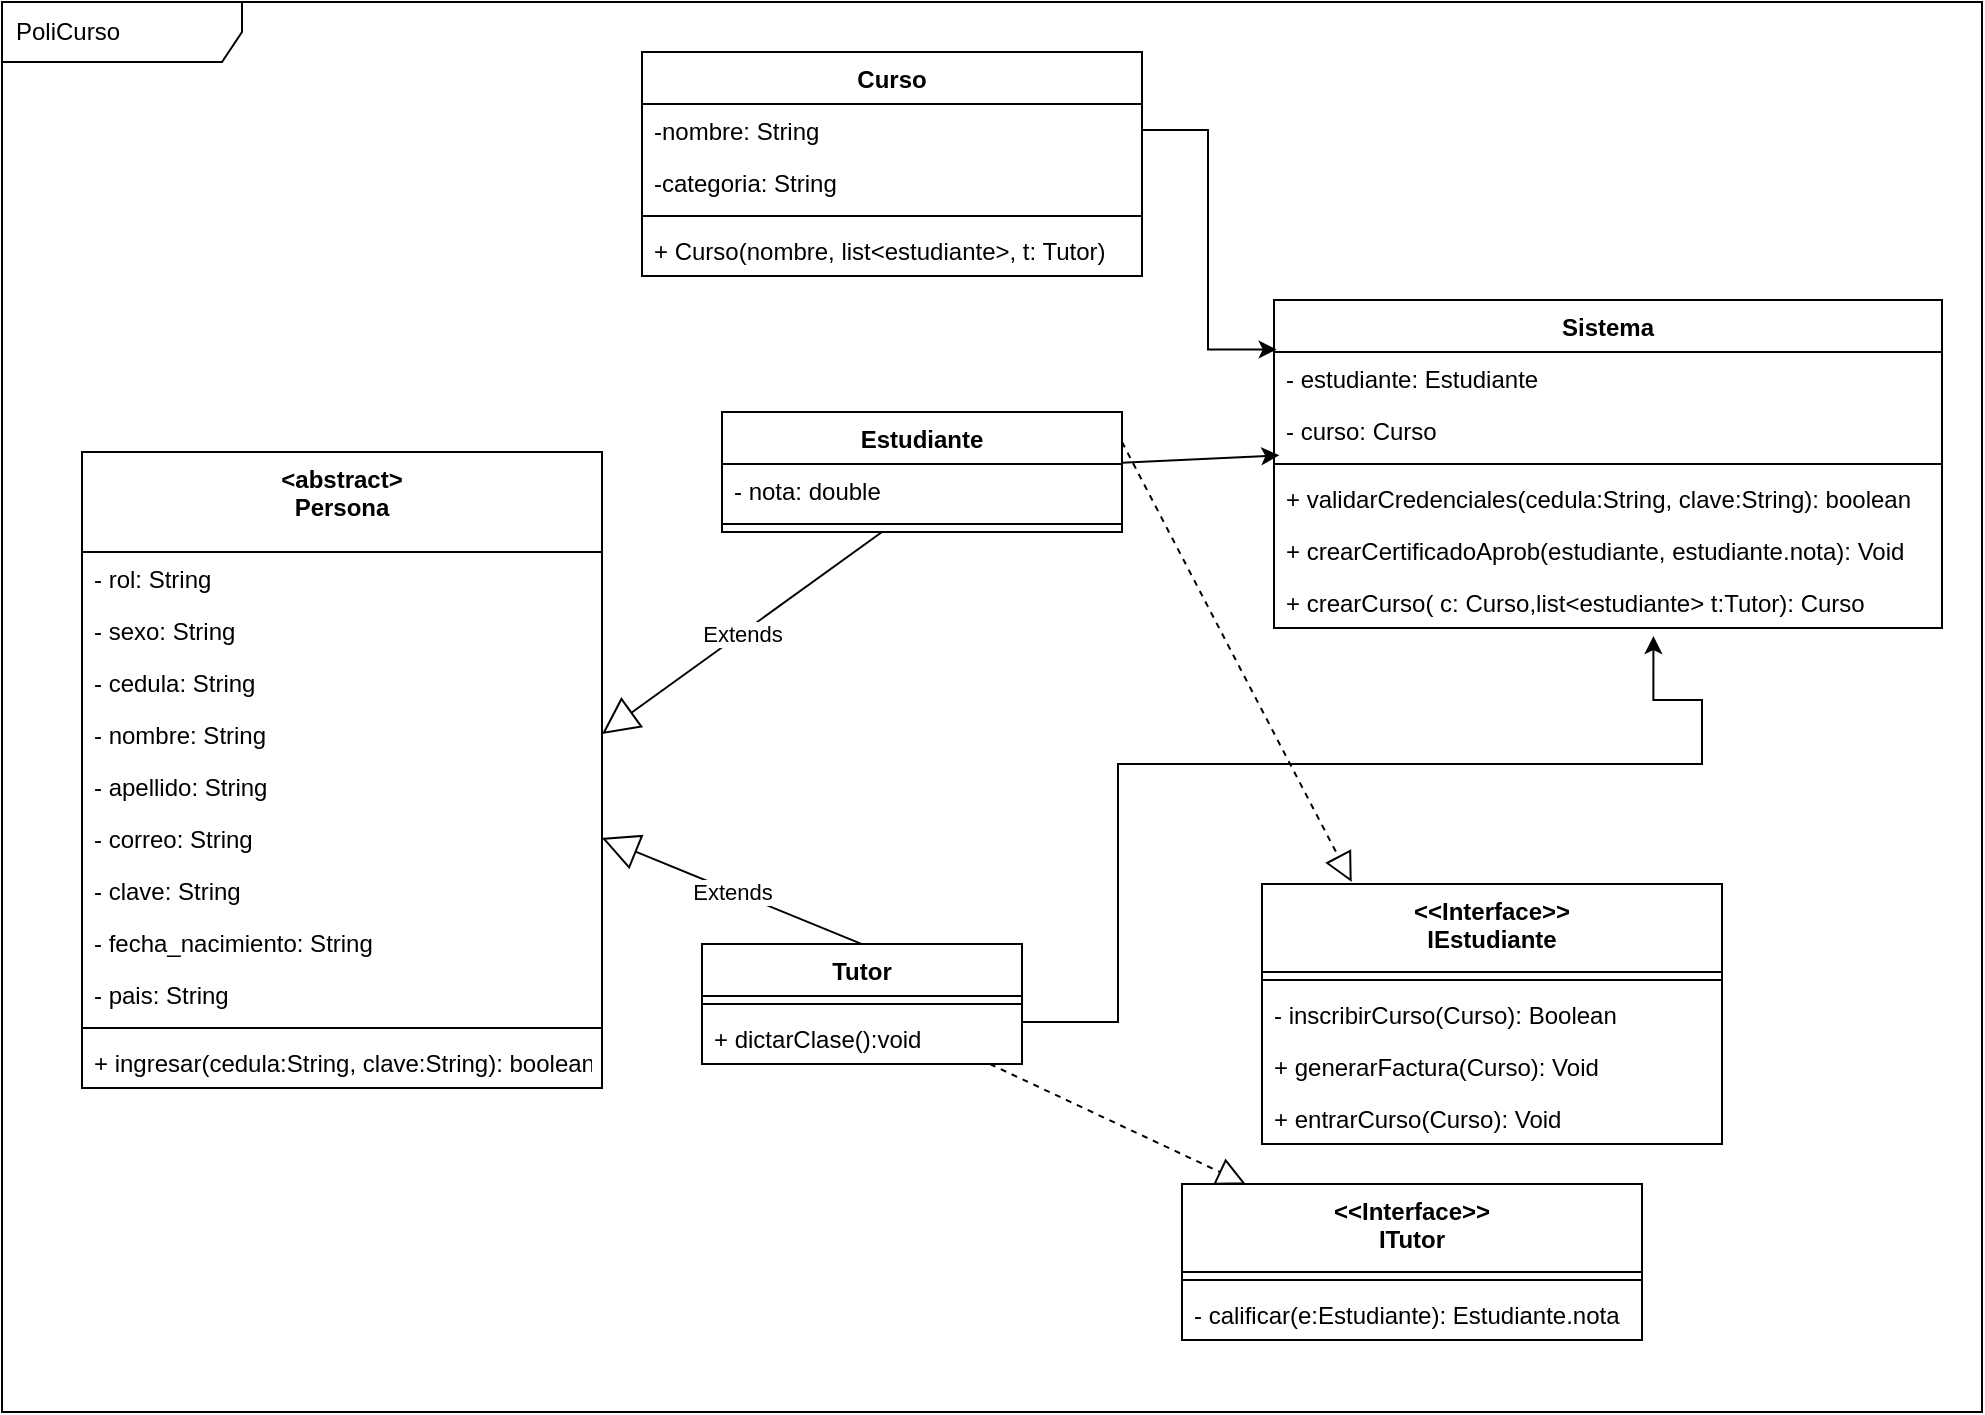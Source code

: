 <mxfile>
    <diagram id="8V1as0dggFW01nPwuWQL" name="Page-1">
        <mxGraphModel dx="2079" dy="1038" grid="1" gridSize="10" guides="1" tooltips="1" connect="1" arrows="1" fold="1" page="1" pageScale="1" pageWidth="850" pageHeight="1100" math="0" shadow="0">
            <root>
                <mxCell id="0"/>
                <mxCell id="1" parent="0"/>
                <mxCell id="55" value="&lt;abstract&gt;&#10;Persona" style="swimlane;fontStyle=1;align=center;verticalAlign=top;childLayout=stackLayout;horizontal=1;startSize=50;horizontalStack=0;resizeParent=1;resizeParentMax=0;resizeLast=0;collapsible=1;marginBottom=0;" vertex="1" parent="1">
                    <mxGeometry x="-130" y="240" width="260" height="318" as="geometry"/>
                </mxCell>
                <mxCell id="56" value="- rol: String" style="text;strokeColor=none;fillColor=none;align=left;verticalAlign=top;spacingLeft=4;spacingRight=4;overflow=hidden;rotatable=0;points=[[0,0.5],[1,0.5]];portConstraint=eastwest;" vertex="1" parent="55">
                    <mxGeometry y="50" width="260" height="26" as="geometry"/>
                </mxCell>
                <mxCell id="59" value="- sexo: String" style="text;strokeColor=none;fillColor=none;align=left;verticalAlign=top;spacingLeft=4;spacingRight=4;overflow=hidden;rotatable=0;points=[[0,0.5],[1,0.5]];portConstraint=eastwest;" vertex="1" parent="55">
                    <mxGeometry y="76" width="260" height="26" as="geometry"/>
                </mxCell>
                <mxCell id="60" value="- cedula: String" style="text;strokeColor=none;fillColor=none;align=left;verticalAlign=top;spacingLeft=4;spacingRight=4;overflow=hidden;rotatable=0;points=[[0,0.5],[1,0.5]];portConstraint=eastwest;" vertex="1" parent="55">
                    <mxGeometry y="102" width="260" height="26" as="geometry"/>
                </mxCell>
                <mxCell id="61" value="- nombre: String" style="text;strokeColor=none;fillColor=none;align=left;verticalAlign=top;spacingLeft=4;spacingRight=4;overflow=hidden;rotatable=0;points=[[0,0.5],[1,0.5]];portConstraint=eastwest;" vertex="1" parent="55">
                    <mxGeometry y="128" width="260" height="26" as="geometry"/>
                </mxCell>
                <mxCell id="62" value="- apellido: String" style="text;strokeColor=none;fillColor=none;align=left;verticalAlign=top;spacingLeft=4;spacingRight=4;overflow=hidden;rotatable=0;points=[[0,0.5],[1,0.5]];portConstraint=eastwest;" vertex="1" parent="55">
                    <mxGeometry y="154" width="260" height="26" as="geometry"/>
                </mxCell>
                <mxCell id="63" value="- correo: String" style="text;strokeColor=none;fillColor=none;align=left;verticalAlign=top;spacingLeft=4;spacingRight=4;overflow=hidden;rotatable=0;points=[[0,0.5],[1,0.5]];portConstraint=eastwest;" vertex="1" parent="55">
                    <mxGeometry y="180" width="260" height="26" as="geometry"/>
                </mxCell>
                <mxCell id="64" value="- clave: String" style="text;strokeColor=none;fillColor=none;align=left;verticalAlign=top;spacingLeft=4;spacingRight=4;overflow=hidden;rotatable=0;points=[[0,0.5],[1,0.5]];portConstraint=eastwest;" vertex="1" parent="55">
                    <mxGeometry y="206" width="260" height="26" as="geometry"/>
                </mxCell>
                <mxCell id="65" value="- fecha_nacimiento: String" style="text;strokeColor=none;fillColor=none;align=left;verticalAlign=top;spacingLeft=4;spacingRight=4;overflow=hidden;rotatable=0;points=[[0,0.5],[1,0.5]];portConstraint=eastwest;" vertex="1" parent="55">
                    <mxGeometry y="232" width="260" height="26" as="geometry"/>
                </mxCell>
                <mxCell id="66" value="- pais: String" style="text;strokeColor=none;fillColor=none;align=left;verticalAlign=top;spacingLeft=4;spacingRight=4;overflow=hidden;rotatable=0;points=[[0,0.5],[1,0.5]];portConstraint=eastwest;" vertex="1" parent="55">
                    <mxGeometry y="258" width="260" height="26" as="geometry"/>
                </mxCell>
                <mxCell id="57" value="" style="line;strokeWidth=1;fillColor=none;align=left;verticalAlign=middle;spacingTop=-1;spacingLeft=3;spacingRight=3;rotatable=0;labelPosition=right;points=[];portConstraint=eastwest;strokeColor=inherit;" vertex="1" parent="55">
                    <mxGeometry y="284" width="260" height="8" as="geometry"/>
                </mxCell>
                <mxCell id="58" value="+ ingresar(cedula:String, clave:String): boolean" style="text;strokeColor=none;fillColor=none;align=left;verticalAlign=top;spacingLeft=4;spacingRight=4;overflow=hidden;rotatable=0;points=[[0,0.5],[1,0.5]];portConstraint=eastwest;" vertex="1" parent="55">
                    <mxGeometry y="292" width="260" height="26" as="geometry"/>
                </mxCell>
                <mxCell id="103" style="edgeStyle=none;html=1;entryX=0.008;entryY=0.987;entryDx=0;entryDy=0;entryPerimeter=0;endArrow=classic;endFill=1;" edge="1" parent="1" source="72" target="109">
                    <mxGeometry relative="1" as="geometry"/>
                </mxCell>
                <mxCell id="72" value="Estudiante" style="swimlane;fontStyle=1;align=center;verticalAlign=top;childLayout=stackLayout;horizontal=1;startSize=26;horizontalStack=0;resizeParent=1;resizeParentMax=0;resizeLast=0;collapsible=1;marginBottom=0;" vertex="1" parent="1">
                    <mxGeometry x="190" y="220.0" width="200" height="60" as="geometry"/>
                </mxCell>
                <mxCell id="73" value="- nota: double" style="text;strokeColor=none;fillColor=none;align=left;verticalAlign=top;spacingLeft=4;spacingRight=4;overflow=hidden;rotatable=0;points=[[0,0.5],[1,0.5]];portConstraint=eastwest;" vertex="1" parent="72">
                    <mxGeometry y="26" width="200" height="26" as="geometry"/>
                </mxCell>
                <mxCell id="74" value="" style="line;strokeWidth=1;fillColor=none;align=left;verticalAlign=middle;spacingTop=-1;spacingLeft=3;spacingRight=3;rotatable=0;labelPosition=right;points=[];portConstraint=eastwest;strokeColor=inherit;" vertex="1" parent="72">
                    <mxGeometry y="52" width="200" height="8" as="geometry"/>
                </mxCell>
                <mxCell id="83" value="Tutor" style="swimlane;fontStyle=1;align=center;verticalAlign=top;childLayout=stackLayout;horizontal=1;startSize=26;horizontalStack=0;resizeParent=1;resizeParentMax=0;resizeLast=0;collapsible=1;marginBottom=0;" vertex="1" parent="1">
                    <mxGeometry x="180" y="486.04" width="160" height="60" as="geometry"/>
                </mxCell>
                <mxCell id="85" value="" style="line;strokeWidth=1;fillColor=none;align=left;verticalAlign=middle;spacingTop=-1;spacingLeft=3;spacingRight=3;rotatable=0;labelPosition=right;points=[];portConstraint=eastwest;strokeColor=inherit;" vertex="1" parent="83">
                    <mxGeometry y="26" width="160" height="8" as="geometry"/>
                </mxCell>
                <mxCell id="130" value="+ dictarClase():void" style="text;strokeColor=none;fillColor=none;align=left;verticalAlign=top;spacingLeft=4;spacingRight=4;overflow=hidden;rotatable=0;points=[[0,0.5],[1,0.5]];portConstraint=eastwest;" vertex="1" parent="83">
                    <mxGeometry y="34" width="160" height="26" as="geometry"/>
                </mxCell>
                <mxCell id="88" value="Curso" style="swimlane;fontStyle=1;align=center;verticalAlign=top;childLayout=stackLayout;horizontal=1;startSize=26;horizontalStack=0;resizeParent=1;resizeParentMax=0;resizeLast=0;collapsible=1;marginBottom=0;" vertex="1" parent="1">
                    <mxGeometry x="150" y="40" width="250" height="112" as="geometry"/>
                </mxCell>
                <mxCell id="89" value="-nombre: String" style="text;strokeColor=none;fillColor=none;align=left;verticalAlign=top;spacingLeft=4;spacingRight=4;overflow=hidden;rotatable=0;points=[[0,0.5],[1,0.5]];portConstraint=eastwest;" vertex="1" parent="88">
                    <mxGeometry y="26" width="250" height="26" as="geometry"/>
                </mxCell>
                <mxCell id="116" value="-categoria: String" style="text;strokeColor=none;fillColor=none;align=left;verticalAlign=top;spacingLeft=4;spacingRight=4;overflow=hidden;rotatable=0;points=[[0,0.5],[1,0.5]];portConstraint=eastwest;" vertex="1" parent="88">
                    <mxGeometry y="52" width="250" height="26" as="geometry"/>
                </mxCell>
                <mxCell id="90" value="" style="line;strokeWidth=1;fillColor=none;align=left;verticalAlign=middle;spacingTop=-1;spacingLeft=3;spacingRight=3;rotatable=0;labelPosition=right;points=[];portConstraint=eastwest;strokeColor=inherit;" vertex="1" parent="88">
                    <mxGeometry y="78" width="250" height="8" as="geometry"/>
                </mxCell>
                <mxCell id="91" value="+ Curso(nombre, list&lt;estudiante&gt;, t: Tutor)" style="text;strokeColor=none;fillColor=none;align=left;verticalAlign=top;spacingLeft=4;spacingRight=4;overflow=hidden;rotatable=0;points=[[0,0.5],[1,0.5]];portConstraint=eastwest;" vertex="1" parent="88">
                    <mxGeometry y="86" width="250" height="26" as="geometry"/>
                </mxCell>
                <mxCell id="99" value="Sistema" style="swimlane;fontStyle=1;align=center;verticalAlign=top;childLayout=stackLayout;horizontal=1;startSize=26;horizontalStack=0;resizeParent=1;resizeParentMax=0;resizeLast=0;collapsible=1;marginBottom=0;" vertex="1" parent="1">
                    <mxGeometry x="466" y="164" width="334" height="164" as="geometry"/>
                </mxCell>
                <mxCell id="100" value="- estudiante: Estudiante" style="text;strokeColor=none;fillColor=none;align=left;verticalAlign=top;spacingLeft=4;spacingRight=4;overflow=hidden;rotatable=0;points=[[0,0.5],[1,0.5]];portConstraint=eastwest;" vertex="1" parent="99">
                    <mxGeometry y="26" width="334" height="26" as="geometry"/>
                </mxCell>
                <mxCell id="109" value="- curso: Curso" style="text;strokeColor=none;fillColor=none;align=left;verticalAlign=top;spacingLeft=4;spacingRight=4;overflow=hidden;rotatable=0;points=[[0,0.5],[1,0.5]];portConstraint=eastwest;" vertex="1" parent="99">
                    <mxGeometry y="52" width="334" height="26" as="geometry"/>
                </mxCell>
                <mxCell id="101" value="" style="line;strokeWidth=1;fillColor=none;align=left;verticalAlign=middle;spacingTop=-1;spacingLeft=3;spacingRight=3;rotatable=0;labelPosition=right;points=[];portConstraint=eastwest;strokeColor=inherit;" vertex="1" parent="99">
                    <mxGeometry y="78" width="334" height="8" as="geometry"/>
                </mxCell>
                <mxCell id="106" value="+ validarCredenciales(cedula:String, clave:String): boolean" style="text;strokeColor=none;fillColor=none;align=left;verticalAlign=top;spacingLeft=4;spacingRight=4;overflow=hidden;rotatable=0;points=[[0,0.5],[1,0.5]];portConstraint=eastwest;" vertex="1" parent="99">
                    <mxGeometry y="86" width="334" height="26" as="geometry"/>
                </mxCell>
                <mxCell id="107" value="+ crearCertificadoAprob(estudiante, estudiante.nota): Void" style="text;strokeColor=none;fillColor=none;align=left;verticalAlign=top;spacingLeft=4;spacingRight=4;overflow=hidden;rotatable=0;points=[[0,0.5],[1,0.5]];portConstraint=eastwest;" vertex="1" parent="99">
                    <mxGeometry y="112" width="334" height="26" as="geometry"/>
                </mxCell>
                <mxCell id="121" value="+ crearCurso( c: Curso,list&lt;estudiante&gt; t:Tutor): Curso " style="text;strokeColor=none;fillColor=none;align=left;verticalAlign=top;spacingLeft=4;spacingRight=4;overflow=hidden;rotatable=0;points=[[0,0.5],[1,0.5]];portConstraint=eastwest;" vertex="1" parent="99">
                    <mxGeometry y="138" width="334" height="26" as="geometry"/>
                </mxCell>
                <mxCell id="104" style="edgeStyle=orthogonalEdgeStyle;html=1;endArrow=classic;endFill=1;entryX=0.004;entryY=-0.048;entryDx=0;entryDy=0;entryPerimeter=0;rounded=0;" edge="1" parent="1" source="89" target="100">
                    <mxGeometry relative="1" as="geometry"/>
                </mxCell>
                <mxCell id="111" value="&lt;&lt;Interface&gt;&gt;&#10;IEstudiante&#10;" style="swimlane;fontStyle=1;align=center;verticalAlign=top;childLayout=stackLayout;horizontal=1;startSize=44;horizontalStack=0;resizeParent=1;resizeParentMax=0;resizeLast=0;collapsible=1;marginBottom=0;" vertex="1" parent="1">
                    <mxGeometry x="460" y="456.04" width="230" height="130" as="geometry"/>
                </mxCell>
                <mxCell id="113" value="" style="line;strokeWidth=1;fillColor=none;align=left;verticalAlign=middle;spacingTop=-1;spacingLeft=3;spacingRight=3;rotatable=0;labelPosition=right;points=[];portConstraint=eastwest;strokeColor=inherit;" vertex="1" parent="111">
                    <mxGeometry y="44" width="230" height="8" as="geometry"/>
                </mxCell>
                <mxCell id="94" value="- inscribirCurso(Curso): Boolean" style="text;strokeColor=none;fillColor=none;align=left;verticalAlign=top;spacingLeft=4;spacingRight=4;overflow=hidden;rotatable=0;points=[[0,0.5],[1,0.5]];portConstraint=eastwest;" vertex="1" parent="111">
                    <mxGeometry y="52" width="230" height="26" as="geometry"/>
                </mxCell>
                <mxCell id="80" value="+ generarFactura(Curso): Void" style="text;strokeColor=none;fillColor=none;align=left;verticalAlign=top;spacingLeft=4;spacingRight=4;overflow=hidden;rotatable=0;points=[[0,0.5],[1,0.5]];portConstraint=eastwest;" vertex="1" parent="111">
                    <mxGeometry y="78" width="230" height="26" as="geometry"/>
                </mxCell>
                <mxCell id="114" value="+ entrarCurso(Curso): Void" style="text;strokeColor=none;fillColor=none;align=left;verticalAlign=top;spacingLeft=4;spacingRight=4;overflow=hidden;rotatable=0;points=[[0,0.5],[1,0.5]];portConstraint=eastwest;" vertex="1" parent="111">
                    <mxGeometry y="104" width="230" height="26" as="geometry"/>
                </mxCell>
                <mxCell id="120" style="edgeStyle=orthogonalEdgeStyle;rounded=0;html=1;endArrow=classic;endFill=1;entryX=0.568;entryY=1.154;entryDx=0;entryDy=0;entryPerimeter=0;" edge="1" parent="1" source="130" target="121">
                    <mxGeometry relative="1" as="geometry">
                        <mxPoint x="630" y="386.04" as="targetPoint"/>
                        <mxPoint x="340" y="525.04" as="sourcePoint"/>
                        <Array as="points">
                            <mxPoint x="388" y="525"/>
                            <mxPoint x="388" y="396"/>
                            <mxPoint x="680" y="396"/>
                            <mxPoint x="680" y="364"/>
                        </Array>
                    </mxGeometry>
                </mxCell>
                <mxCell id="123" value="&lt;&lt;Interface&gt;&gt;&#10;ITutor&#10;" style="swimlane;fontStyle=1;align=center;verticalAlign=top;childLayout=stackLayout;horizontal=1;startSize=44;horizontalStack=0;resizeParent=1;resizeParentMax=0;resizeLast=0;collapsible=1;marginBottom=0;" vertex="1" parent="1">
                    <mxGeometry x="420" y="606.04" width="230" height="78" as="geometry"/>
                </mxCell>
                <mxCell id="124" value="" style="line;strokeWidth=1;fillColor=none;align=left;verticalAlign=middle;spacingTop=-1;spacingLeft=3;spacingRight=3;rotatable=0;labelPosition=right;points=[];portConstraint=eastwest;strokeColor=inherit;" vertex="1" parent="123">
                    <mxGeometry y="44" width="230" height="8" as="geometry"/>
                </mxCell>
                <mxCell id="125" value="- calificar(e:Estudiante): Estudiante.nota" style="text;strokeColor=none;fillColor=none;align=left;verticalAlign=top;spacingLeft=4;spacingRight=4;overflow=hidden;rotatable=0;points=[[0,0.5],[1,0.5]];portConstraint=eastwest;" vertex="1" parent="123">
                    <mxGeometry y="52" width="230" height="26" as="geometry"/>
                </mxCell>
                <mxCell id="131" value="Extends" style="endArrow=block;endSize=16;endFill=0;html=1;rounded=0;entryX=1;entryY=0.5;entryDx=0;entryDy=0;exitX=0.5;exitY=0;exitDx=0;exitDy=0;" edge="1" parent="1" source="83" target="63">
                    <mxGeometry width="160" relative="1" as="geometry">
                        <mxPoint x="270" y="540" as="sourcePoint"/>
                        <mxPoint x="430" y="540" as="targetPoint"/>
                    </mxGeometry>
                </mxCell>
                <mxCell id="132" value="Extends" style="endArrow=block;endSize=16;endFill=0;html=1;rounded=0;entryX=1;entryY=0.5;entryDx=0;entryDy=0;" edge="1" parent="1" target="61">
                    <mxGeometry width="160" relative="1" as="geometry">
                        <mxPoint x="270" y="280" as="sourcePoint"/>
                        <mxPoint x="160.0" y="350" as="targetPoint"/>
                    </mxGeometry>
                </mxCell>
                <mxCell id="133" value="" style="endArrow=block;dashed=1;endFill=0;endSize=12;html=1;rounded=0;entryX=0.195;entryY=-0.008;entryDx=0;entryDy=0;entryPerimeter=0;exitX=1;exitY=0.25;exitDx=0;exitDy=0;" edge="1" parent="1" source="72" target="111">
                    <mxGeometry width="160" relative="1" as="geometry">
                        <mxPoint x="310" y="390" as="sourcePoint"/>
                        <mxPoint x="470" y="390" as="targetPoint"/>
                    </mxGeometry>
                </mxCell>
                <mxCell id="134" value="" style="endArrow=block;dashed=1;endFill=0;endSize=12;html=1;rounded=0;" edge="1" parent="1" source="83" target="123">
                    <mxGeometry width="160" relative="1" as="geometry">
                        <mxPoint x="400" y="245" as="sourcePoint"/>
                        <mxPoint x="514.85" y="465" as="targetPoint"/>
                    </mxGeometry>
                </mxCell>
                <mxCell id="135" value="PoliCurso" style="shape=umlFrame;whiteSpace=wrap;html=1;width=120;height=30;boundedLbl=1;verticalAlign=middle;align=left;spacingLeft=5;" vertex="1" parent="1">
                    <mxGeometry x="-170" y="15" width="990" height="705" as="geometry"/>
                </mxCell>
            </root>
        </mxGraphModel>
    </diagram>
</mxfile>